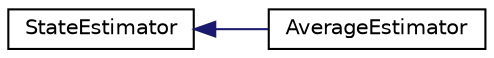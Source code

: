 digraph "Graphical Class Hierarchy"
{
 // LATEX_PDF_SIZE
  edge [fontname="Helvetica",fontsize="10",labelfontname="Helvetica",labelfontsize="10"];
  node [fontname="Helvetica",fontsize="10",shape=record];
  rankdir="LR";
  Node0 [label="StateEstimator",height=0.2,width=0.4,color="black", fillcolor="white", style="filled",URL="$classStateEstimator.html",tooltip=" "];
  Node0 -> Node1 [dir="back",color="midnightblue",fontsize="10",style="solid",fontname="Helvetica"];
  Node1 [label="AverageEstimator",height=0.2,width=0.4,color="black", fillcolor="white", style="filled",URL="$classAverageEstimator.html",tooltip=" "];
}
